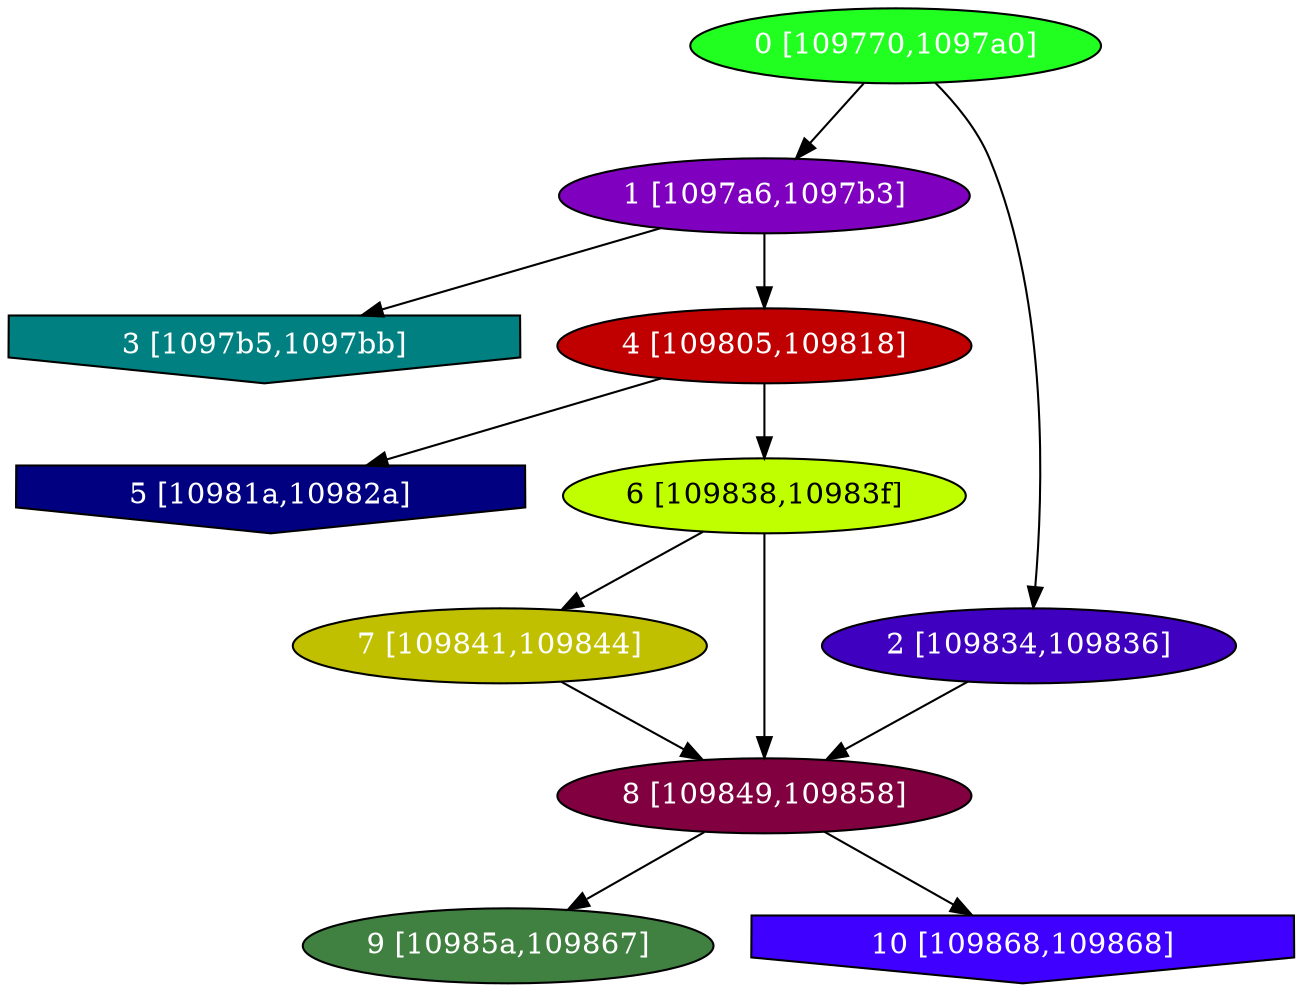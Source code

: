 diGraph libnss3{
	libnss3_0  [style=filled fillcolor="#20FF20" fontcolor="#ffffff" shape=oval label="0 [109770,1097a0]"]
	libnss3_1  [style=filled fillcolor="#8000C0" fontcolor="#ffffff" shape=oval label="1 [1097a6,1097b3]"]
	libnss3_2  [style=filled fillcolor="#4000C0" fontcolor="#ffffff" shape=oval label="2 [109834,109836]"]
	libnss3_3  [style=filled fillcolor="#008080" fontcolor="#ffffff" shape=invhouse label="3 [1097b5,1097bb]"]
	libnss3_4  [style=filled fillcolor="#C00000" fontcolor="#ffffff" shape=oval label="4 [109805,109818]"]
	libnss3_5  [style=filled fillcolor="#000080" fontcolor="#ffffff" shape=invhouse label="5 [10981a,10982a]"]
	libnss3_6  [style=filled fillcolor="#C0FF00" fontcolor="#000000" shape=oval label="6 [109838,10983f]"]
	libnss3_7  [style=filled fillcolor="#C0C000" fontcolor="#ffffff" shape=oval label="7 [109841,109844]"]
	libnss3_8  [style=filled fillcolor="#800040" fontcolor="#ffffff" shape=oval label="8 [109849,109858]"]
	libnss3_9  [style=filled fillcolor="#408040" fontcolor="#ffffff" shape=oval label="9 [10985a,109867]"]
	libnss3_a  [style=filled fillcolor="#4000FF" fontcolor="#ffffff" shape=invhouse label="10 [109868,109868]"]

	libnss3_0 -> libnss3_1
	libnss3_0 -> libnss3_2
	libnss3_1 -> libnss3_3
	libnss3_1 -> libnss3_4
	libnss3_2 -> libnss3_8
	libnss3_4 -> libnss3_5
	libnss3_4 -> libnss3_6
	libnss3_6 -> libnss3_7
	libnss3_6 -> libnss3_8
	libnss3_7 -> libnss3_8
	libnss3_8 -> libnss3_9
	libnss3_8 -> libnss3_a
}